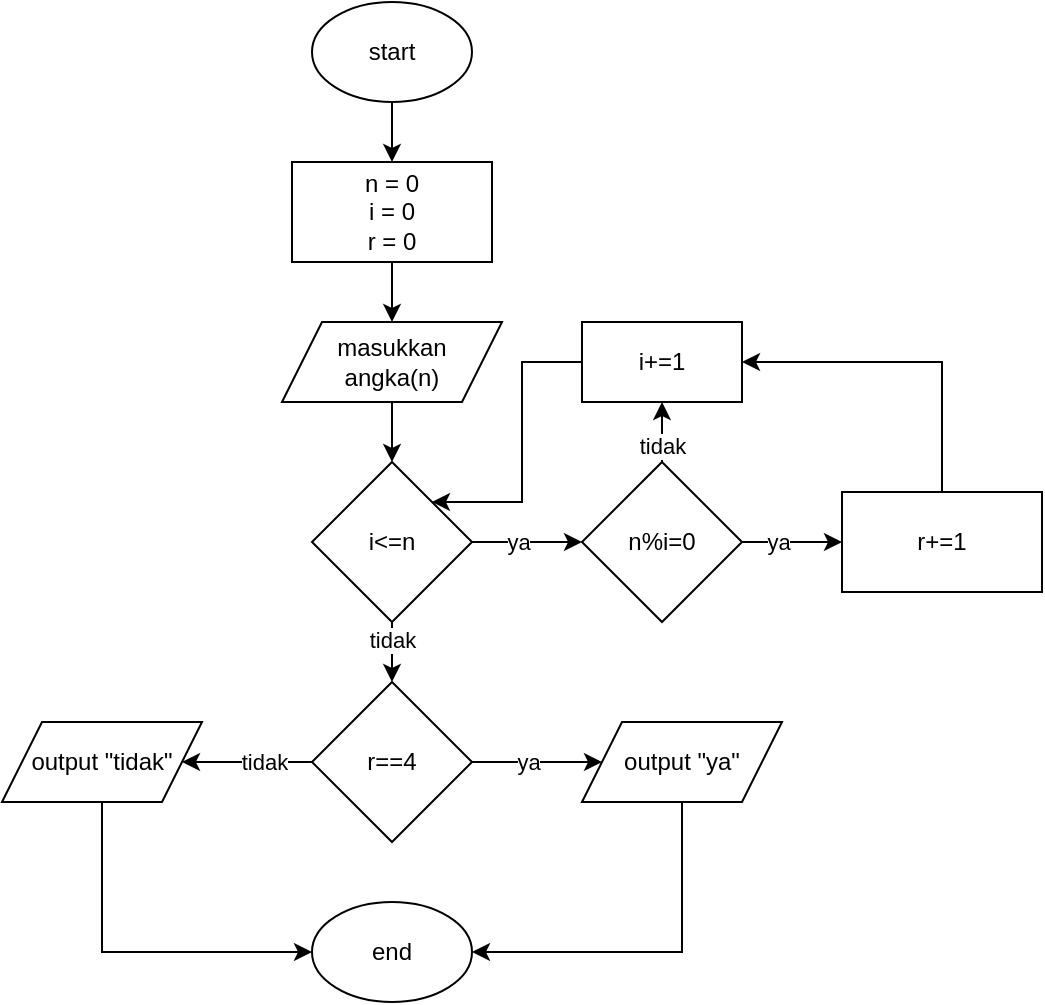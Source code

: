 <mxfile version="20.6.0" type="device"><diagram id="GW5xNuhur57tKZ7L2nrL" name="Halaman-1"><mxGraphModel dx="289" dy="148" grid="1" gridSize="10" guides="1" tooltips="1" connect="1" arrows="1" fold="1" page="1" pageScale="1" pageWidth="850" pageHeight="1100" math="0" shadow="0"><root><mxCell id="0"/><mxCell id="1" parent="0"/><mxCell id="TsYcCfhpjkSSIYqZ9cnk-13" value="" style="edgeStyle=orthogonalEdgeStyle;rounded=0;orthogonalLoop=1;jettySize=auto;html=1;" edge="1" parent="1" source="TsYcCfhpjkSSIYqZ9cnk-1" target="TsYcCfhpjkSSIYqZ9cnk-4"><mxGeometry relative="1" as="geometry"/></mxCell><mxCell id="TsYcCfhpjkSSIYqZ9cnk-1" value="start" style="ellipse;whiteSpace=wrap;html=1;" vertex="1" parent="1"><mxGeometry x="345" y="120" width="80" height="50" as="geometry"/></mxCell><mxCell id="TsYcCfhpjkSSIYqZ9cnk-16" value="" style="edgeStyle=orthogonalEdgeStyle;rounded=0;orthogonalLoop=1;jettySize=auto;html=1;" edge="1" parent="1" source="TsYcCfhpjkSSIYqZ9cnk-2" target="TsYcCfhpjkSSIYqZ9cnk-5"><mxGeometry relative="1" as="geometry"/></mxCell><mxCell id="TsYcCfhpjkSSIYqZ9cnk-2" value="masukkan&lt;br&gt;angka(n)" style="shape=parallelogram;perimeter=parallelogramPerimeter;whiteSpace=wrap;html=1;fixedSize=1;" vertex="1" parent="1"><mxGeometry x="330" y="280" width="110" height="40" as="geometry"/></mxCell><mxCell id="TsYcCfhpjkSSIYqZ9cnk-15" style="edgeStyle=orthogonalEdgeStyle;rounded=0;orthogonalLoop=1;jettySize=auto;html=1;entryX=0.5;entryY=0;entryDx=0;entryDy=0;" edge="1" parent="1" source="TsYcCfhpjkSSIYqZ9cnk-4" target="TsYcCfhpjkSSIYqZ9cnk-2"><mxGeometry relative="1" as="geometry"/></mxCell><mxCell id="TsYcCfhpjkSSIYqZ9cnk-4" value="n = 0&lt;br&gt;i = 0&lt;br&gt;r = 0" style="rounded=0;whiteSpace=wrap;html=1;" vertex="1" parent="1"><mxGeometry x="335" y="200" width="100" height="50" as="geometry"/></mxCell><mxCell id="TsYcCfhpjkSSIYqZ9cnk-17" value="" style="edgeStyle=orthogonalEdgeStyle;rounded=0;orthogonalLoop=1;jettySize=auto;html=1;" edge="1" parent="1" source="TsYcCfhpjkSSIYqZ9cnk-5" target="TsYcCfhpjkSSIYqZ9cnk-9"><mxGeometry relative="1" as="geometry"/></mxCell><mxCell id="TsYcCfhpjkSSIYqZ9cnk-27" value="tidak" style="edgeLabel;html=1;align=center;verticalAlign=middle;resizable=0;points=[];" vertex="1" connectable="0" parent="TsYcCfhpjkSSIYqZ9cnk-17"><mxGeometry x="-0.658" relative="1" as="geometry"><mxPoint as="offset"/></mxGeometry></mxCell><mxCell id="TsYcCfhpjkSSIYqZ9cnk-22" value="" style="edgeStyle=orthogonalEdgeStyle;rounded=0;orthogonalLoop=1;jettySize=auto;html=1;" edge="1" parent="1" source="TsYcCfhpjkSSIYqZ9cnk-5" target="TsYcCfhpjkSSIYqZ9cnk-6"><mxGeometry relative="1" as="geometry"/></mxCell><mxCell id="TsYcCfhpjkSSIYqZ9cnk-26" value="ya" style="edgeLabel;html=1;align=center;verticalAlign=middle;resizable=0;points=[];" vertex="1" connectable="0" parent="TsYcCfhpjkSSIYqZ9cnk-22"><mxGeometry x="-0.183" relative="1" as="geometry"><mxPoint as="offset"/></mxGeometry></mxCell><mxCell id="TsYcCfhpjkSSIYqZ9cnk-5" value="i&amp;lt;=n" style="rhombus;whiteSpace=wrap;html=1;" vertex="1" parent="1"><mxGeometry x="345" y="350" width="80" height="80" as="geometry"/></mxCell><mxCell id="TsYcCfhpjkSSIYqZ9cnk-29" value="" style="edgeStyle=orthogonalEdgeStyle;rounded=0;orthogonalLoop=1;jettySize=auto;html=1;" edge="1" parent="1" source="TsYcCfhpjkSSIYqZ9cnk-6" target="TsYcCfhpjkSSIYqZ9cnk-28"><mxGeometry relative="1" as="geometry"/></mxCell><mxCell id="TsYcCfhpjkSSIYqZ9cnk-30" value="tidak" style="edgeLabel;html=1;align=center;verticalAlign=middle;resizable=0;points=[];" vertex="1" connectable="0" parent="TsYcCfhpjkSSIYqZ9cnk-29"><mxGeometry x="-0.677" relative="1" as="geometry"><mxPoint as="offset"/></mxGeometry></mxCell><mxCell id="TsYcCfhpjkSSIYqZ9cnk-6" value="n%i=0" style="rhombus;whiteSpace=wrap;html=1;" vertex="1" parent="1"><mxGeometry x="480" y="350" width="80" height="80" as="geometry"/></mxCell><mxCell id="TsYcCfhpjkSSIYqZ9cnk-31" style="edgeStyle=orthogonalEdgeStyle;rounded=0;orthogonalLoop=1;jettySize=auto;html=1;entryX=1;entryY=0.5;entryDx=0;entryDy=0;" edge="1" parent="1" source="TsYcCfhpjkSSIYqZ9cnk-7" target="TsYcCfhpjkSSIYqZ9cnk-28"><mxGeometry relative="1" as="geometry"><Array as="points"><mxPoint x="660" y="300"/></Array></mxGeometry></mxCell><mxCell id="TsYcCfhpjkSSIYqZ9cnk-7" value="r+=1" style="rounded=0;whiteSpace=wrap;html=1;" vertex="1" parent="1"><mxGeometry x="610" y="365" width="100" height="50" as="geometry"/></mxCell><mxCell id="TsYcCfhpjkSSIYqZ9cnk-8" value="" style="edgeStyle=orthogonalEdgeStyle;rounded=0;orthogonalLoop=1;jettySize=auto;html=1;" edge="1" parent="1" source="TsYcCfhpjkSSIYqZ9cnk-6" target="TsYcCfhpjkSSIYqZ9cnk-7"><mxGeometry relative="1" as="geometry"/></mxCell><mxCell id="TsYcCfhpjkSSIYqZ9cnk-25" value="ya" style="edgeLabel;html=1;align=center;verticalAlign=middle;resizable=0;points=[];" vertex="1" connectable="0" parent="TsYcCfhpjkSSIYqZ9cnk-8"><mxGeometry x="-0.296" relative="1" as="geometry"><mxPoint as="offset"/></mxGeometry></mxCell><mxCell id="TsYcCfhpjkSSIYqZ9cnk-18" value="" style="edgeStyle=orthogonalEdgeStyle;rounded=0;orthogonalLoop=1;jettySize=auto;html=1;" edge="1" parent="1" source="TsYcCfhpjkSSIYqZ9cnk-9" target="TsYcCfhpjkSSIYqZ9cnk-10"><mxGeometry relative="1" as="geometry"/></mxCell><mxCell id="TsYcCfhpjkSSIYqZ9cnk-34" value="ya" style="edgeLabel;html=1;align=center;verticalAlign=middle;resizable=0;points=[];" vertex="1" connectable="0" parent="TsYcCfhpjkSSIYqZ9cnk-18"><mxGeometry x="-0.139" relative="1" as="geometry"><mxPoint as="offset"/></mxGeometry></mxCell><mxCell id="TsYcCfhpjkSSIYqZ9cnk-19" value="" style="edgeStyle=orthogonalEdgeStyle;rounded=0;orthogonalLoop=1;jettySize=auto;html=1;" edge="1" parent="1" source="TsYcCfhpjkSSIYqZ9cnk-9" target="TsYcCfhpjkSSIYqZ9cnk-11"><mxGeometry relative="1" as="geometry"/></mxCell><mxCell id="TsYcCfhpjkSSIYqZ9cnk-35" value="tidak" style="edgeLabel;html=1;align=center;verticalAlign=middle;resizable=0;points=[];" vertex="1" connectable="0" parent="TsYcCfhpjkSSIYqZ9cnk-19"><mxGeometry x="-0.241" relative="1" as="geometry"><mxPoint as="offset"/></mxGeometry></mxCell><mxCell id="TsYcCfhpjkSSIYqZ9cnk-9" value="r==4" style="rhombus;whiteSpace=wrap;html=1;" vertex="1" parent="1"><mxGeometry x="345" y="460" width="80" height="80" as="geometry"/></mxCell><mxCell id="TsYcCfhpjkSSIYqZ9cnk-21" style="edgeStyle=orthogonalEdgeStyle;rounded=0;orthogonalLoop=1;jettySize=auto;html=1;entryX=1;entryY=0.5;entryDx=0;entryDy=0;" edge="1" parent="1" source="TsYcCfhpjkSSIYqZ9cnk-10" target="TsYcCfhpjkSSIYqZ9cnk-12"><mxGeometry relative="1" as="geometry"><Array as="points"><mxPoint x="530" y="595"/></Array></mxGeometry></mxCell><mxCell id="TsYcCfhpjkSSIYqZ9cnk-10" value="output &quot;ya&quot;" style="shape=parallelogram;perimeter=parallelogramPerimeter;whiteSpace=wrap;html=1;fixedSize=1;" vertex="1" parent="1"><mxGeometry x="480" y="480" width="100" height="40" as="geometry"/></mxCell><mxCell id="TsYcCfhpjkSSIYqZ9cnk-20" style="edgeStyle=orthogonalEdgeStyle;rounded=0;orthogonalLoop=1;jettySize=auto;html=1;entryX=0;entryY=0.5;entryDx=0;entryDy=0;" edge="1" parent="1" source="TsYcCfhpjkSSIYqZ9cnk-11" target="TsYcCfhpjkSSIYqZ9cnk-12"><mxGeometry relative="1" as="geometry"><Array as="points"><mxPoint x="240" y="595"/></Array></mxGeometry></mxCell><mxCell id="TsYcCfhpjkSSIYqZ9cnk-11" value="output &quot;tidak&quot;" style="shape=parallelogram;perimeter=parallelogramPerimeter;whiteSpace=wrap;html=1;fixedSize=1;" vertex="1" parent="1"><mxGeometry x="190" y="480" width="100" height="40" as="geometry"/></mxCell><mxCell id="TsYcCfhpjkSSIYqZ9cnk-12" value="end" style="ellipse;whiteSpace=wrap;html=1;" vertex="1" parent="1"><mxGeometry x="345" y="570" width="80" height="50" as="geometry"/></mxCell><mxCell id="TsYcCfhpjkSSIYqZ9cnk-33" style="edgeStyle=orthogonalEdgeStyle;rounded=0;orthogonalLoop=1;jettySize=auto;html=1;entryX=1;entryY=0;entryDx=0;entryDy=0;" edge="1" parent="1" source="TsYcCfhpjkSSIYqZ9cnk-28" target="TsYcCfhpjkSSIYqZ9cnk-5"><mxGeometry relative="1" as="geometry"><Array as="points"><mxPoint x="450" y="300"/><mxPoint x="450" y="370"/></Array></mxGeometry></mxCell><mxCell id="TsYcCfhpjkSSIYqZ9cnk-28" value="i+=1" style="rounded=0;whiteSpace=wrap;html=1;" vertex="1" parent="1"><mxGeometry x="480" y="280" width="80" height="40" as="geometry"/></mxCell></root></mxGraphModel></diagram></mxfile>